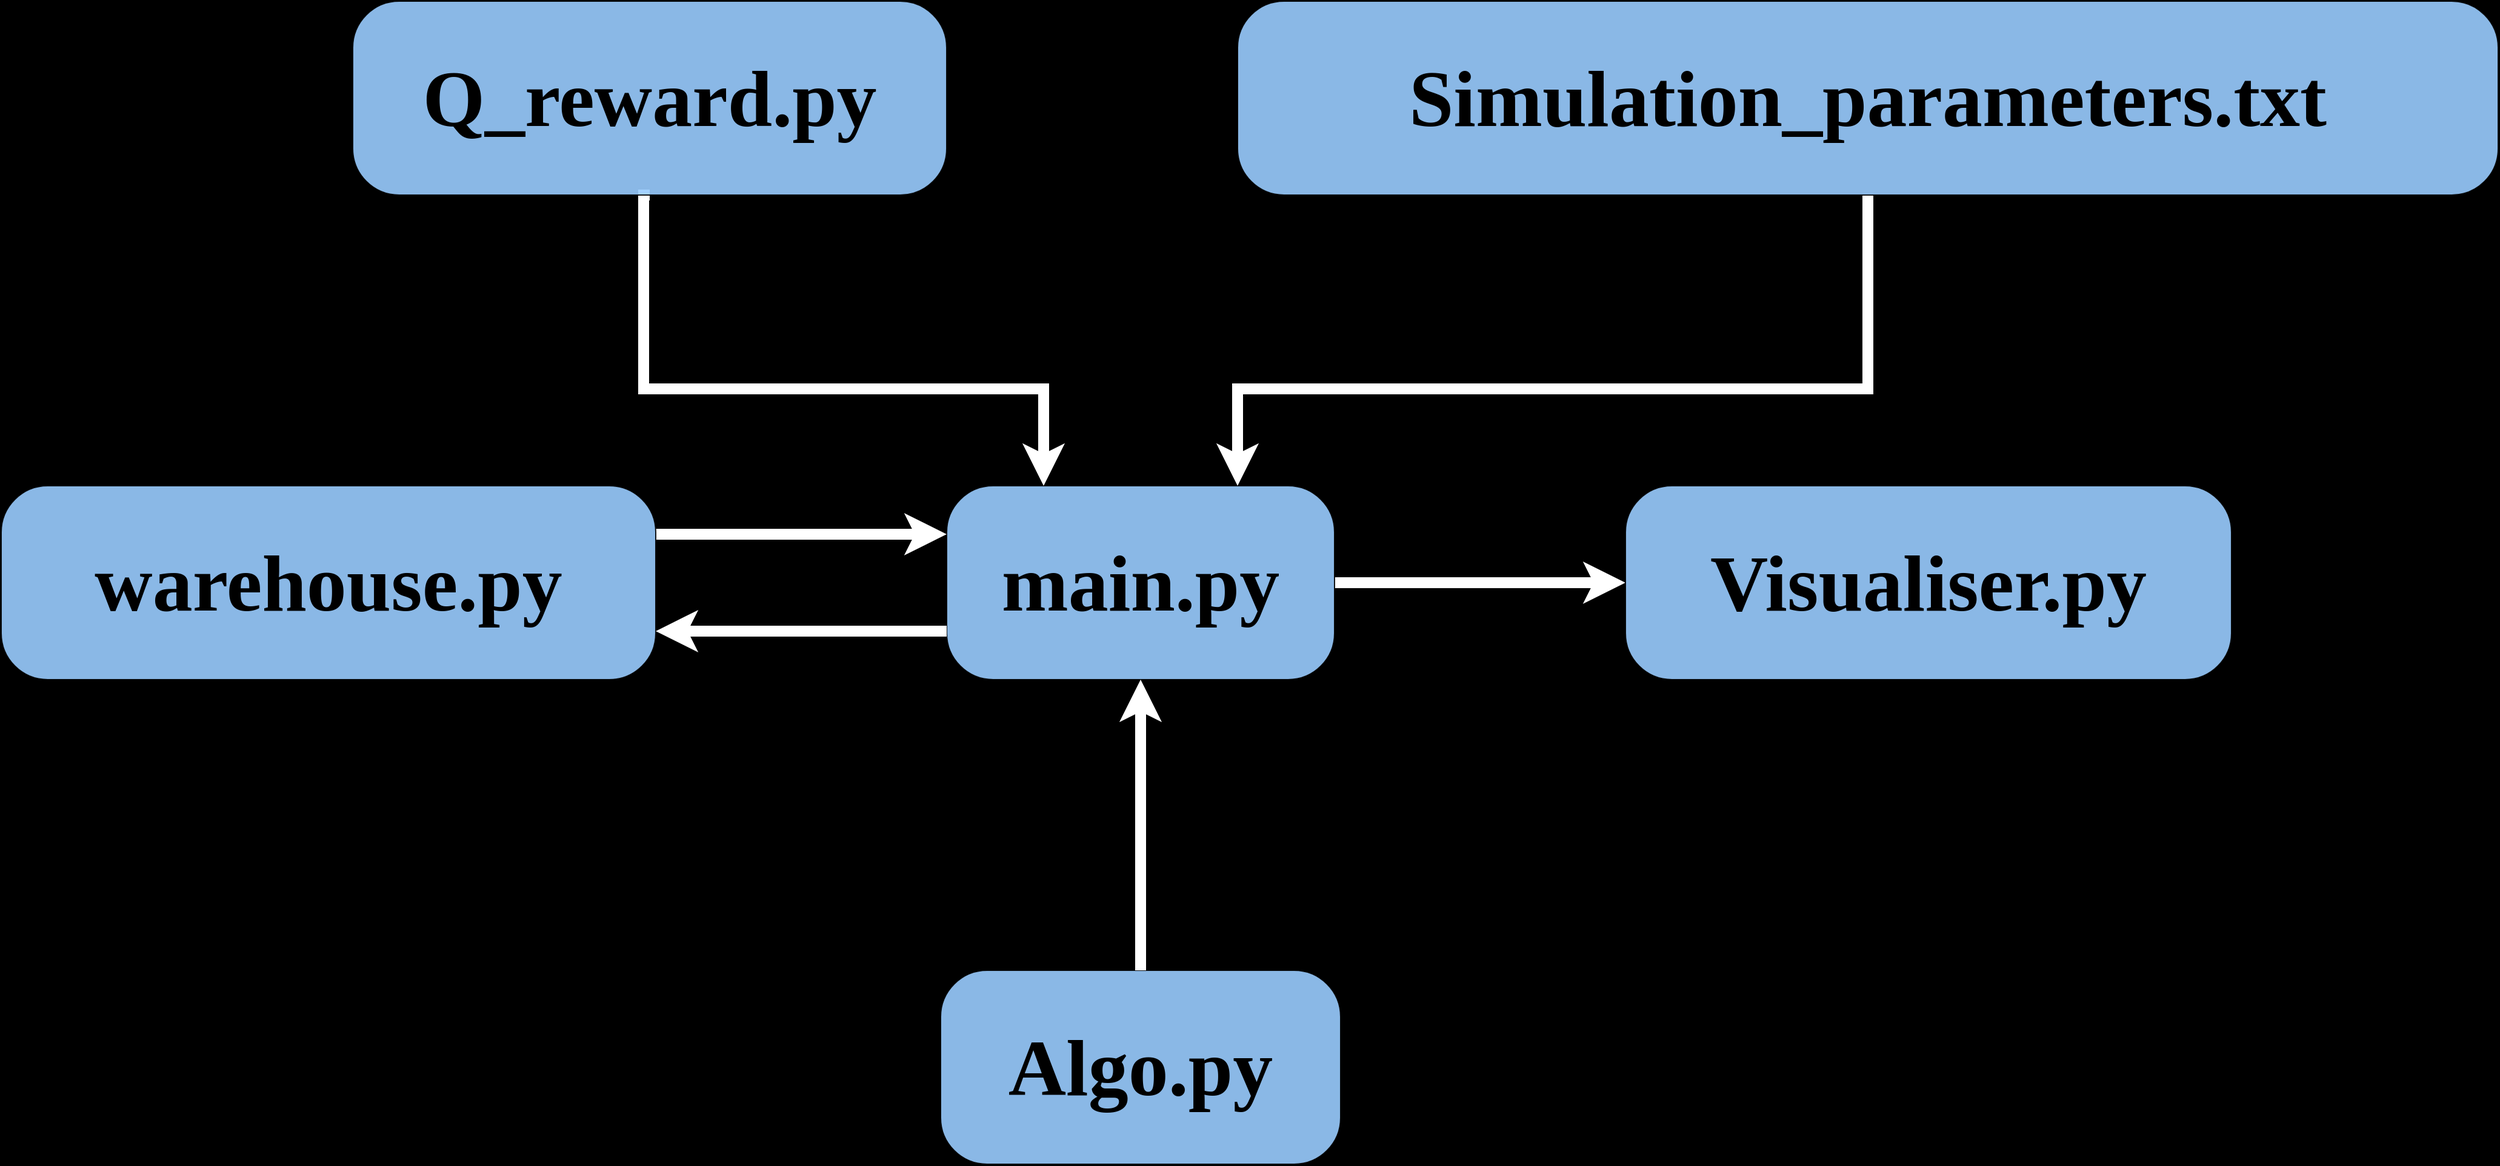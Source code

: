 <mxfile version="14.2.9" type="github">
  <diagram id="Axaw1c1yG8BHVxGf_41Q" name="System overview">
    <mxGraphModel dx="2703" dy="1780" grid="1" gridSize="10" guides="1" tooltips="1" connect="1" arrows="1" fold="1" page="1" pageScale="1" pageWidth="2336" pageHeight="1654" background="#000000" math="0" shadow="0">
      <root>
        <mxCell id="0" />
        <mxCell id="1" parent="0" />
        <mxCell id="D55uIrlg8XAKscRB0JJY-7" style="edgeStyle=orthogonalEdgeStyle;rounded=0;orthogonalLoop=1;jettySize=auto;html=1;exitX=1;exitY=0.5;exitDx=0;exitDy=0;entryX=0;entryY=0.5;entryDx=0;entryDy=0;strokeColor=#FFFFFF;strokeWidth=9;" edge="1" parent="1" source="fk-Ki8HbiVKFgRnxKCto-11" target="D55uIrlg8XAKscRB0JJY-6">
          <mxGeometry relative="1" as="geometry" />
        </mxCell>
        <object label="&lt;b style=&quot;font-size: 66px;&quot;&gt;%Module%&lt;br style=&quot;font-size: 66px;&quot;&gt;&lt;/b&gt;" Module="main.py" Input_1="" Input_2="" Output_1="" Output_2="" placeholders="1" Comments="" id="fk-Ki8HbiVKFgRnxKCto-11">
          <mxCell style="rounded=1;whiteSpace=wrap;html=1;fontSize=66;fontFamily=Verdana;fillColor=#99CCFF;glass=0;shadow=0;sketch=0;strokeWidth=1;arcSize=24;opacity=90;" parent="1" vertex="1">
            <mxGeometry x="960" y="720" width="320" height="160" as="geometry" />
          </mxCell>
        </object>
        <mxCell id="D55uIrlg8XAKscRB0JJY-2" style="edgeStyle=orthogonalEdgeStyle;rounded=0;orthogonalLoop=1;jettySize=auto;html=1;strokeColor=#FFFFFF;strokeWidth=9;entryX=0;entryY=0.25;entryDx=0;entryDy=0;exitX=1;exitY=0.25;exitDx=0;exitDy=0;" edge="1" parent="1" source="D55uIrlg8XAKscRB0JJY-1" target="fk-Ki8HbiVKFgRnxKCto-11">
          <mxGeometry relative="1" as="geometry">
            <mxPoint x="770" y="770" as="sourcePoint" />
            <mxPoint x="890" y="770" as="targetPoint" />
          </mxGeometry>
        </mxCell>
        <object label="&lt;b style=&quot;font-size: 66px;&quot;&gt;%Module%&lt;br style=&quot;font-size: 66px;&quot;&gt;&lt;/b&gt;" Module="warehouse.py" Input_1="" Input_2="" Output_1="" Output_2="" placeholders="1" Comments="" id="D55uIrlg8XAKscRB0JJY-1">
          <mxCell style="rounded=1;whiteSpace=wrap;html=1;fontSize=66;fontFamily=Verdana;fillColor=#99CCFF;glass=0;shadow=0;sketch=0;strokeWidth=1;arcSize=24;opacity=90;" vertex="1" parent="1">
            <mxGeometry x="180" y="720" width="540" height="160" as="geometry" />
          </mxCell>
        </object>
        <mxCell id="D55uIrlg8XAKscRB0JJY-10" style="edgeStyle=orthogonalEdgeStyle;rounded=0;orthogonalLoop=1;jettySize=auto;html=1;exitX=0.5;exitY=1;exitDx=0;exitDy=0;entryX=0.25;entryY=0;entryDx=0;entryDy=0;strokeColor=#FFFFFF;strokeWidth=9;" edge="1" parent="1" source="D55uIrlg8XAKscRB0JJY-3" target="fk-Ki8HbiVKFgRnxKCto-11">
          <mxGeometry relative="1" as="geometry">
            <Array as="points">
              <mxPoint x="710" y="640" />
              <mxPoint x="1040" y="640" />
            </Array>
          </mxGeometry>
        </mxCell>
        <object label="&lt;b style=&quot;font-size: 66px;&quot;&gt;%Module%&lt;br style=&quot;font-size: 66px;&quot;&gt;&lt;/b&gt;" Module="Q_reward.py" Input_1="" Input_2="" Output_1="" Output_2="" placeholders="1" Comments="" id="D55uIrlg8XAKscRB0JJY-3">
          <mxCell style="rounded=1;whiteSpace=wrap;html=1;fontSize=66;fontFamily=Verdana;fillColor=#99CCFF;glass=0;shadow=0;sketch=0;strokeWidth=1;arcSize=24;opacity=90;" vertex="1" parent="1">
            <mxGeometry x="470" y="320" width="490" height="160" as="geometry" />
          </mxCell>
        </object>
        <object label="&lt;b style=&quot;font-size: 66px;&quot;&gt;%Module%&lt;br style=&quot;font-size: 66px;&quot;&gt;&lt;/b&gt;" Module="Algo.py" Input_1="" Input_2="" Output_1="" Output_2="" placeholders="1" Comments="" id="D55uIrlg8XAKscRB0JJY-4">
          <mxCell style="rounded=1;whiteSpace=wrap;html=1;fontSize=66;fontFamily=Verdana;fillColor=#99CCFF;glass=0;shadow=0;sketch=0;strokeWidth=1;arcSize=24;opacity=90;" vertex="1" parent="1">
            <mxGeometry x="955" y="1120" width="330" height="160" as="geometry" />
          </mxCell>
        </object>
        <mxCell id="D55uIrlg8XAKscRB0JJY-5" style="edgeStyle=orthogonalEdgeStyle;rounded=0;orthogonalLoop=1;jettySize=auto;html=1;entryX=0.5;entryY=1;entryDx=0;entryDy=0;strokeColor=#FFFFFF;strokeWidth=9;exitX=0.5;exitY=0;exitDx=0;exitDy=0;" edge="1" parent="1" source="D55uIrlg8XAKscRB0JJY-4" target="fk-Ki8HbiVKFgRnxKCto-11">
          <mxGeometry relative="1" as="geometry">
            <mxPoint x="800" y="1020" as="sourcePoint" />
            <mxPoint x="970" y="810" as="targetPoint" />
          </mxGeometry>
        </mxCell>
        <object label="&lt;b style=&quot;font-size: 66px;&quot;&gt;%Module%&lt;br style=&quot;font-size: 66px;&quot;&gt;&lt;/b&gt;" Module="Visualiser.py" Input_1="" Input_2="" Output_1="" Output_2="" placeholders="1" Comments="" id="D55uIrlg8XAKscRB0JJY-6">
          <mxCell style="rounded=1;whiteSpace=wrap;html=1;fontSize=66;fontFamily=Verdana;fillColor=#99CCFF;glass=0;shadow=0;sketch=0;strokeWidth=1;arcSize=24;opacity=90;" vertex="1" parent="1">
            <mxGeometry x="1520" y="720" width="500" height="160" as="geometry" />
          </mxCell>
        </object>
        <mxCell id="D55uIrlg8XAKscRB0JJY-9" style="edgeStyle=orthogonalEdgeStyle;rounded=0;orthogonalLoop=1;jettySize=auto;html=1;exitX=0.5;exitY=1;exitDx=0;exitDy=0;entryX=0.75;entryY=0;entryDx=0;entryDy=0;strokeColor=#FFFFFF;strokeWidth=9;" edge="1" parent="1" source="D55uIrlg8XAKscRB0JJY-8" target="fk-Ki8HbiVKFgRnxKCto-11">
          <mxGeometry relative="1" as="geometry">
            <Array as="points">
              <mxPoint x="1720" y="640" />
              <mxPoint x="1200" y="640" />
            </Array>
          </mxGeometry>
        </mxCell>
        <object label="&lt;b style=&quot;font-size: 66px;&quot;&gt;%Module%&lt;br style=&quot;font-size: 66px;&quot;&gt;&lt;/b&gt;" Module="Simulation_parameters.txt" Input_1="" Input_2="" Output_1="" Output_2="" placeholders="1" Comments="" id="D55uIrlg8XAKscRB0JJY-8">
          <mxCell style="rounded=1;whiteSpace=wrap;html=1;fontSize=66;fontFamily=Verdana;fillColor=#99CCFF;glass=0;shadow=0;sketch=0;strokeWidth=1;arcSize=24;opacity=90;" vertex="1" parent="1">
            <mxGeometry x="1200" y="320" width="1040" height="160" as="geometry" />
          </mxCell>
        </object>
        <mxCell id="D55uIrlg8XAKscRB0JJY-12" style="edgeStyle=orthogonalEdgeStyle;rounded=0;orthogonalLoop=1;jettySize=auto;html=1;strokeColor=#FFFFFF;strokeWidth=9;entryX=1;entryY=0.75;entryDx=0;entryDy=0;exitX=0;exitY=0.75;exitDx=0;exitDy=0;" edge="1" parent="1" source="fk-Ki8HbiVKFgRnxKCto-11" target="D55uIrlg8XAKscRB0JJY-1">
          <mxGeometry relative="1" as="geometry">
            <mxPoint x="730" y="950" as="sourcePoint" />
            <mxPoint x="970" y="950" as="targetPoint" />
          </mxGeometry>
        </mxCell>
      </root>
    </mxGraphModel>
  </diagram>
</mxfile>
